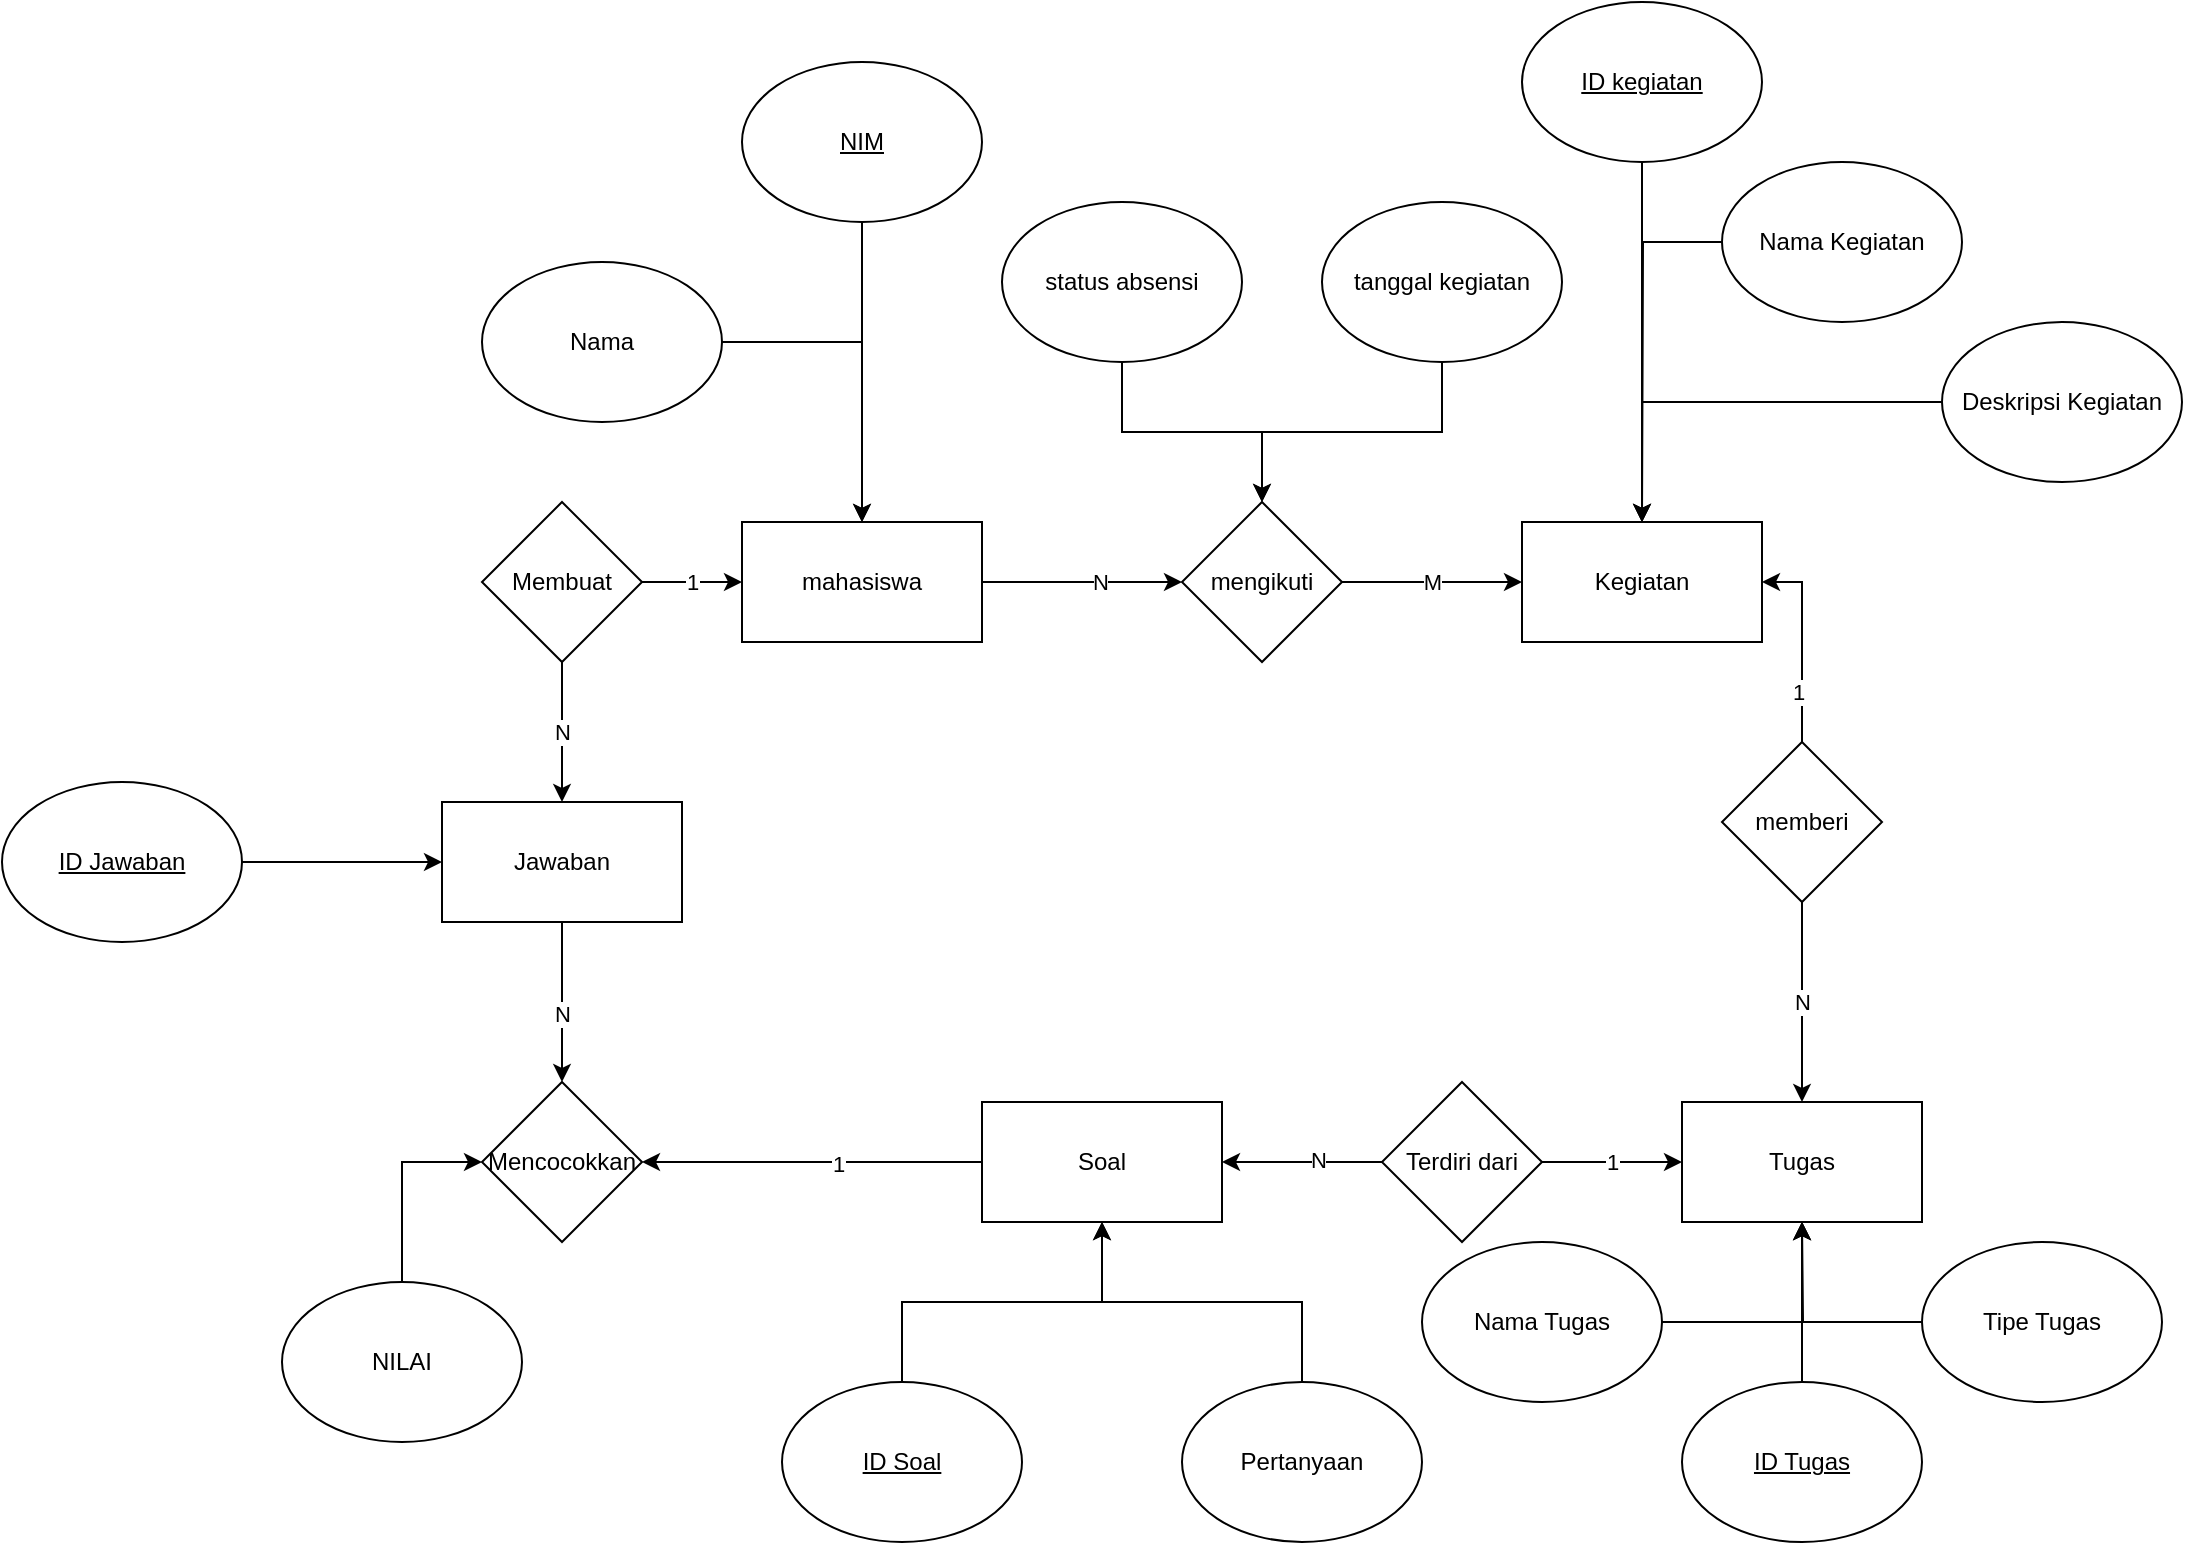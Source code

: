 <mxfile version="13.8.0" type="github">
  <diagram id="R2lEEEUBdFMjLlhIrx00" name="Page-1">
    <mxGraphModel dx="2128" dy="1680" grid="1" gridSize="10" guides="1" tooltips="1" connect="1" arrows="1" fold="1" page="1" pageScale="1" pageWidth="850" pageHeight="1100" math="0" shadow="0" extFonts="Permanent Marker^https://fonts.googleapis.com/css?family=Permanent+Marker">
      <root>
        <mxCell id="0" />
        <mxCell id="1" parent="0" />
        <mxCell id="_s9oZ-bbM6Bx9j_4jCta-14" value="M" style="edgeStyle=orthogonalEdgeStyle;rounded=0;orthogonalLoop=1;jettySize=auto;html=1;entryX=0;entryY=0.5;entryDx=0;entryDy=0;" parent="1" source="_s9oZ-bbM6Bx9j_4jCta-1" target="_s9oZ-bbM6Bx9j_4jCta-13" edge="1">
          <mxGeometry relative="1" as="geometry" />
        </mxCell>
        <mxCell id="_s9oZ-bbM6Bx9j_4jCta-1" value="mengikuti" style="rhombus;whiteSpace=wrap;html=1;" parent="1" vertex="1">
          <mxGeometry x="440" y="130" width="80" height="80" as="geometry" />
        </mxCell>
        <mxCell id="_s9oZ-bbM6Bx9j_4jCta-5" style="edgeStyle=orthogonalEdgeStyle;rounded=0;orthogonalLoop=1;jettySize=auto;html=1;entryX=0.5;entryY=0;entryDx=0;entryDy=0;" parent="1" source="_s9oZ-bbM6Bx9j_4jCta-4" target="_s9oZ-bbM6Bx9j_4jCta-1" edge="1">
          <mxGeometry relative="1" as="geometry" />
        </mxCell>
        <mxCell id="_s9oZ-bbM6Bx9j_4jCta-4" value="status absensi" style="ellipse;whiteSpace=wrap;html=1;" parent="1" vertex="1">
          <mxGeometry x="350" y="-20" width="120" height="80" as="geometry" />
        </mxCell>
        <mxCell id="_s9oZ-bbM6Bx9j_4jCta-7" style="edgeStyle=orthogonalEdgeStyle;rounded=0;orthogonalLoop=1;jettySize=auto;html=1;entryX=0.5;entryY=0;entryDx=0;entryDy=0;" parent="1" source="_s9oZ-bbM6Bx9j_4jCta-6" target="_s9oZ-bbM6Bx9j_4jCta-1" edge="1">
          <mxGeometry relative="1" as="geometry" />
        </mxCell>
        <mxCell id="_s9oZ-bbM6Bx9j_4jCta-6" value="tanggal kegiatan" style="ellipse;whiteSpace=wrap;html=1;" parent="1" vertex="1">
          <mxGeometry x="510" y="-20" width="120" height="80" as="geometry" />
        </mxCell>
        <mxCell id="_s9oZ-bbM6Bx9j_4jCta-15" style="edgeStyle=orthogonalEdgeStyle;rounded=0;orthogonalLoop=1;jettySize=auto;html=1;entryX=1;entryY=0.5;entryDx=0;entryDy=0;" parent="1" source="_s9oZ-bbM6Bx9j_4jCta-8" target="_s9oZ-bbM6Bx9j_4jCta-13" edge="1">
          <mxGeometry relative="1" as="geometry" />
        </mxCell>
        <mxCell id="_s9oZ-bbM6Bx9j_4jCta-65" value="1" style="edgeLabel;html=1;align=center;verticalAlign=middle;resizable=0;points=[];" parent="_s9oZ-bbM6Bx9j_4jCta-15" vertex="1" connectable="0">
          <mxGeometry x="-0.49" y="2" relative="1" as="geometry">
            <mxPoint as="offset" />
          </mxGeometry>
        </mxCell>
        <mxCell id="_s9oZ-bbM6Bx9j_4jCta-17" value="N" style="edgeStyle=orthogonalEdgeStyle;rounded=0;orthogonalLoop=1;jettySize=auto;html=1;entryX=0.5;entryY=0;entryDx=0;entryDy=0;" parent="1" source="_s9oZ-bbM6Bx9j_4jCta-8" target="_s9oZ-bbM6Bx9j_4jCta-16" edge="1">
          <mxGeometry relative="1" as="geometry" />
        </mxCell>
        <mxCell id="_s9oZ-bbM6Bx9j_4jCta-8" value="memberi" style="rhombus;whiteSpace=wrap;html=1;" parent="1" vertex="1">
          <mxGeometry x="710" y="250" width="80" height="80" as="geometry" />
        </mxCell>
        <mxCell id="_s9oZ-bbM6Bx9j_4jCta-12" value="" style="edgeStyle=orthogonalEdgeStyle;rounded=0;orthogonalLoop=1;jettySize=auto;html=1;" parent="1" source="_s9oZ-bbM6Bx9j_4jCta-11" target="_s9oZ-bbM6Bx9j_4jCta-1" edge="1">
          <mxGeometry relative="1" as="geometry">
            <Array as="points">
              <mxPoint x="380" y="170" />
              <mxPoint x="380" y="170" />
            </Array>
          </mxGeometry>
        </mxCell>
        <mxCell id="_s9oZ-bbM6Bx9j_4jCta-64" value="N" style="edgeLabel;html=1;align=center;verticalAlign=middle;resizable=0;points=[];" parent="_s9oZ-bbM6Bx9j_4jCta-12" vertex="1" connectable="0">
          <mxGeometry x="0.173" relative="1" as="geometry">
            <mxPoint as="offset" />
          </mxGeometry>
        </mxCell>
        <mxCell id="_s9oZ-bbM6Bx9j_4jCta-11" value="mahasiswa" style="rounded=0;whiteSpace=wrap;html=1;" parent="1" vertex="1">
          <mxGeometry x="220" y="140" width="120" height="60" as="geometry" />
        </mxCell>
        <mxCell id="_s9oZ-bbM6Bx9j_4jCta-13" value="Kegiatan" style="rounded=0;whiteSpace=wrap;html=1;" parent="1" vertex="1">
          <mxGeometry x="610" y="140" width="120" height="60" as="geometry" />
        </mxCell>
        <mxCell id="_s9oZ-bbM6Bx9j_4jCta-16" value="Tugas" style="rounded=0;whiteSpace=wrap;html=1;" parent="1" vertex="1">
          <mxGeometry x="690" y="430" width="120" height="60" as="geometry" />
        </mxCell>
        <mxCell id="_s9oZ-bbM6Bx9j_4jCta-19" value="1" style="edgeStyle=orthogonalEdgeStyle;rounded=0;orthogonalLoop=1;jettySize=auto;html=1;" parent="1" source="_s9oZ-bbM6Bx9j_4jCta-18" target="_s9oZ-bbM6Bx9j_4jCta-16" edge="1">
          <mxGeometry relative="1" as="geometry" />
        </mxCell>
        <mxCell id="_s9oZ-bbM6Bx9j_4jCta-21" style="edgeStyle=orthogonalEdgeStyle;rounded=0;orthogonalLoop=1;jettySize=auto;html=1;entryX=1;entryY=0.5;entryDx=0;entryDy=0;" parent="1" source="_s9oZ-bbM6Bx9j_4jCta-18" target="_s9oZ-bbM6Bx9j_4jCta-20" edge="1">
          <mxGeometry relative="1" as="geometry" />
        </mxCell>
        <mxCell id="_s9oZ-bbM6Bx9j_4jCta-66" value="N" style="edgeLabel;html=1;align=center;verticalAlign=middle;resizable=0;points=[];" parent="_s9oZ-bbM6Bx9j_4jCta-21" vertex="1" connectable="0">
          <mxGeometry x="-0.187" y="-1" relative="1" as="geometry">
            <mxPoint as="offset" />
          </mxGeometry>
        </mxCell>
        <mxCell id="_s9oZ-bbM6Bx9j_4jCta-18" value="Terdiri dari" style="rhombus;whiteSpace=wrap;html=1;" parent="1" vertex="1">
          <mxGeometry x="540" y="420" width="80" height="80" as="geometry" />
        </mxCell>
        <mxCell id="_s9oZ-bbM6Bx9j_4jCta-25" style="edgeStyle=orthogonalEdgeStyle;rounded=0;orthogonalLoop=1;jettySize=auto;html=1;entryX=1;entryY=0.5;entryDx=0;entryDy=0;" parent="1" source="_s9oZ-bbM6Bx9j_4jCta-20" target="_s9oZ-bbM6Bx9j_4jCta-24" edge="1">
          <mxGeometry relative="1" as="geometry" />
        </mxCell>
        <mxCell id="_s9oZ-bbM6Bx9j_4jCta-67" value="1" style="edgeLabel;html=1;align=center;verticalAlign=middle;resizable=0;points=[];" parent="_s9oZ-bbM6Bx9j_4jCta-25" vertex="1" connectable="0">
          <mxGeometry x="-0.151" y="1" relative="1" as="geometry">
            <mxPoint as="offset" />
          </mxGeometry>
        </mxCell>
        <mxCell id="_s9oZ-bbM6Bx9j_4jCta-20" value="Soal" style="rounded=0;whiteSpace=wrap;html=1;" parent="1" vertex="1">
          <mxGeometry x="340" y="430" width="120" height="60" as="geometry" />
        </mxCell>
        <mxCell id="_s9oZ-bbM6Bx9j_4jCta-26" style="edgeStyle=orthogonalEdgeStyle;rounded=0;orthogonalLoop=1;jettySize=auto;html=1;" parent="1" source="_s9oZ-bbM6Bx9j_4jCta-22" target="_s9oZ-bbM6Bx9j_4jCta-24" edge="1">
          <mxGeometry relative="1" as="geometry" />
        </mxCell>
        <mxCell id="_s9oZ-bbM6Bx9j_4jCta-68" value="N" style="edgeLabel;html=1;align=center;verticalAlign=middle;resizable=0;points=[];" parent="_s9oZ-bbM6Bx9j_4jCta-26" vertex="1" connectable="0">
          <mxGeometry x="0.156" relative="1" as="geometry">
            <mxPoint as="offset" />
          </mxGeometry>
        </mxCell>
        <mxCell id="_s9oZ-bbM6Bx9j_4jCta-22" value="Jawaban" style="rounded=0;whiteSpace=wrap;html=1;" parent="1" vertex="1">
          <mxGeometry x="70" y="280" width="120" height="60" as="geometry" />
        </mxCell>
        <mxCell id="_s9oZ-bbM6Bx9j_4jCta-28" value="1" style="edgeStyle=orthogonalEdgeStyle;rounded=0;orthogonalLoop=1;jettySize=auto;html=1;entryX=0;entryY=0.5;entryDx=0;entryDy=0;" parent="1" source="_s9oZ-bbM6Bx9j_4jCta-23" target="_s9oZ-bbM6Bx9j_4jCta-11" edge="1">
          <mxGeometry relative="1" as="geometry" />
        </mxCell>
        <mxCell id="_s9oZ-bbM6Bx9j_4jCta-29" value="N" style="edgeStyle=orthogonalEdgeStyle;rounded=0;orthogonalLoop=1;jettySize=auto;html=1;" parent="1" source="_s9oZ-bbM6Bx9j_4jCta-23" target="_s9oZ-bbM6Bx9j_4jCta-22" edge="1">
          <mxGeometry relative="1" as="geometry" />
        </mxCell>
        <mxCell id="_s9oZ-bbM6Bx9j_4jCta-23" value="Membuat" style="rhombus;whiteSpace=wrap;html=1;" parent="1" vertex="1">
          <mxGeometry x="90" y="130" width="80" height="80" as="geometry" />
        </mxCell>
        <mxCell id="_s9oZ-bbM6Bx9j_4jCta-24" value="Mencocokkan" style="rhombus;whiteSpace=wrap;html=1;" parent="1" vertex="1">
          <mxGeometry x="90" y="420" width="80" height="80" as="geometry" />
        </mxCell>
        <mxCell id="_s9oZ-bbM6Bx9j_4jCta-36" style="edgeStyle=orthogonalEdgeStyle;rounded=0;orthogonalLoop=1;jettySize=auto;html=1;entryX=0.5;entryY=0;entryDx=0;entryDy=0;" parent="1" source="_s9oZ-bbM6Bx9j_4jCta-30" target="_s9oZ-bbM6Bx9j_4jCta-11" edge="1">
          <mxGeometry relative="1" as="geometry" />
        </mxCell>
        <mxCell id="_s9oZ-bbM6Bx9j_4jCta-30" value="Nama" style="ellipse;whiteSpace=wrap;html=1;" parent="1" vertex="1">
          <mxGeometry x="90" y="10" width="120" height="80" as="geometry" />
        </mxCell>
        <mxCell id="_s9oZ-bbM6Bx9j_4jCta-34" style="edgeStyle=orthogonalEdgeStyle;rounded=0;orthogonalLoop=1;jettySize=auto;html=1;" parent="1" source="_s9oZ-bbM6Bx9j_4jCta-31" target="_s9oZ-bbM6Bx9j_4jCta-11" edge="1">
          <mxGeometry relative="1" as="geometry" />
        </mxCell>
        <mxCell id="_s9oZ-bbM6Bx9j_4jCta-31" value="&lt;u&gt;NIM&lt;/u&gt;" style="ellipse;whiteSpace=wrap;html=1;" parent="1" vertex="1">
          <mxGeometry x="220" y="-90" width="120" height="80" as="geometry" />
        </mxCell>
        <mxCell id="_s9oZ-bbM6Bx9j_4jCta-40" style="edgeStyle=orthogonalEdgeStyle;rounded=0;orthogonalLoop=1;jettySize=auto;html=1;entryX=0.5;entryY=0;entryDx=0;entryDy=0;" parent="1" source="_s9oZ-bbM6Bx9j_4jCta-37" target="_s9oZ-bbM6Bx9j_4jCta-13" edge="1">
          <mxGeometry relative="1" as="geometry" />
        </mxCell>
        <mxCell id="_s9oZ-bbM6Bx9j_4jCta-37" value="&lt;u&gt;ID kegiatan&lt;/u&gt;" style="ellipse;whiteSpace=wrap;html=1;" parent="1" vertex="1">
          <mxGeometry x="610" y="-120" width="120" height="80" as="geometry" />
        </mxCell>
        <mxCell id="_s9oZ-bbM6Bx9j_4jCta-41" style="edgeStyle=orthogonalEdgeStyle;rounded=0;orthogonalLoop=1;jettySize=auto;html=1;" parent="1" source="_s9oZ-bbM6Bx9j_4jCta-38" edge="1">
          <mxGeometry relative="1" as="geometry">
            <mxPoint x="670" y="140" as="targetPoint" />
          </mxGeometry>
        </mxCell>
        <mxCell id="_s9oZ-bbM6Bx9j_4jCta-38" value="Nama Kegiatan" style="ellipse;whiteSpace=wrap;html=1;" parent="1" vertex="1">
          <mxGeometry x="710" y="-40" width="120" height="80" as="geometry" />
        </mxCell>
        <mxCell id="_s9oZ-bbM6Bx9j_4jCta-42" style="edgeStyle=orthogonalEdgeStyle;rounded=0;orthogonalLoop=1;jettySize=auto;html=1;entryX=0.5;entryY=0;entryDx=0;entryDy=0;" parent="1" source="_s9oZ-bbM6Bx9j_4jCta-39" target="_s9oZ-bbM6Bx9j_4jCta-13" edge="1">
          <mxGeometry relative="1" as="geometry" />
        </mxCell>
        <mxCell id="_s9oZ-bbM6Bx9j_4jCta-39" value="Deskripsi Kegiatan" style="ellipse;whiteSpace=wrap;html=1;" parent="1" vertex="1">
          <mxGeometry x="820" y="40" width="120" height="80" as="geometry" />
        </mxCell>
        <mxCell id="_s9oZ-bbM6Bx9j_4jCta-47" style="edgeStyle=orthogonalEdgeStyle;rounded=0;orthogonalLoop=1;jettySize=auto;html=1;" parent="1" source="_s9oZ-bbM6Bx9j_4jCta-43" target="_s9oZ-bbM6Bx9j_4jCta-16" edge="1">
          <mxGeometry relative="1" as="geometry" />
        </mxCell>
        <mxCell id="_s9oZ-bbM6Bx9j_4jCta-43" value="Nama Tugas" style="ellipse;whiteSpace=wrap;html=1;" parent="1" vertex="1">
          <mxGeometry x="560" y="500" width="120" height="80" as="geometry" />
        </mxCell>
        <mxCell id="_s9oZ-bbM6Bx9j_4jCta-50" style="edgeStyle=orthogonalEdgeStyle;rounded=0;orthogonalLoop=1;jettySize=auto;html=1;" parent="1" source="_s9oZ-bbM6Bx9j_4jCta-44" edge="1">
          <mxGeometry relative="1" as="geometry">
            <mxPoint x="750" y="490" as="targetPoint" />
          </mxGeometry>
        </mxCell>
        <mxCell id="_s9oZ-bbM6Bx9j_4jCta-44" value="Tipe Tugas" style="ellipse;whiteSpace=wrap;html=1;" parent="1" vertex="1">
          <mxGeometry x="810" y="500" width="120" height="80" as="geometry" />
        </mxCell>
        <mxCell id="_s9oZ-bbM6Bx9j_4jCta-51" style="edgeStyle=orthogonalEdgeStyle;rounded=0;orthogonalLoop=1;jettySize=auto;html=1;entryX=0.5;entryY=1;entryDx=0;entryDy=0;" parent="1" source="_s9oZ-bbM6Bx9j_4jCta-46" target="_s9oZ-bbM6Bx9j_4jCta-16" edge="1">
          <mxGeometry relative="1" as="geometry" />
        </mxCell>
        <mxCell id="_s9oZ-bbM6Bx9j_4jCta-46" value="&lt;u&gt;ID Tugas&lt;/u&gt;" style="ellipse;whiteSpace=wrap;html=1;" parent="1" vertex="1">
          <mxGeometry x="690" y="570" width="120" height="80" as="geometry" />
        </mxCell>
        <mxCell id="_s9oZ-bbM6Bx9j_4jCta-56" style="edgeStyle=orthogonalEdgeStyle;rounded=0;orthogonalLoop=1;jettySize=auto;html=1;entryX=0.5;entryY=1;entryDx=0;entryDy=0;" parent="1" source="_s9oZ-bbM6Bx9j_4jCta-52" target="_s9oZ-bbM6Bx9j_4jCta-20" edge="1">
          <mxGeometry relative="1" as="geometry" />
        </mxCell>
        <mxCell id="_s9oZ-bbM6Bx9j_4jCta-52" value="&lt;u&gt;ID Soal&lt;/u&gt;" style="ellipse;whiteSpace=wrap;html=1;" parent="1" vertex="1">
          <mxGeometry x="240" y="570" width="120" height="80" as="geometry" />
        </mxCell>
        <mxCell id="_s9oZ-bbM6Bx9j_4jCta-55" style="edgeStyle=orthogonalEdgeStyle;rounded=0;orthogonalLoop=1;jettySize=auto;html=1;entryX=0.5;entryY=1;entryDx=0;entryDy=0;" parent="1" source="_s9oZ-bbM6Bx9j_4jCta-53" target="_s9oZ-bbM6Bx9j_4jCta-20" edge="1">
          <mxGeometry relative="1" as="geometry" />
        </mxCell>
        <mxCell id="_s9oZ-bbM6Bx9j_4jCta-53" value="Pertanyaan" style="ellipse;whiteSpace=wrap;html=1;" parent="1" vertex="1">
          <mxGeometry x="440" y="570" width="120" height="80" as="geometry" />
        </mxCell>
        <mxCell id="_s9oZ-bbM6Bx9j_4jCta-58" style="edgeStyle=orthogonalEdgeStyle;rounded=0;orthogonalLoop=1;jettySize=auto;html=1;entryX=0;entryY=0.5;entryDx=0;entryDy=0;" parent="1" source="_s9oZ-bbM6Bx9j_4jCta-57" target="_s9oZ-bbM6Bx9j_4jCta-24" edge="1">
          <mxGeometry relative="1" as="geometry" />
        </mxCell>
        <mxCell id="_s9oZ-bbM6Bx9j_4jCta-57" value="NILAI" style="ellipse;whiteSpace=wrap;html=1;" parent="1" vertex="1">
          <mxGeometry x="-10" y="520" width="120" height="80" as="geometry" />
        </mxCell>
        <mxCell id="_s9oZ-bbM6Bx9j_4jCta-61" style="edgeStyle=orthogonalEdgeStyle;rounded=0;orthogonalLoop=1;jettySize=auto;html=1;entryX=0;entryY=0.5;entryDx=0;entryDy=0;" parent="1" source="_s9oZ-bbM6Bx9j_4jCta-59" target="_s9oZ-bbM6Bx9j_4jCta-22" edge="1">
          <mxGeometry relative="1" as="geometry" />
        </mxCell>
        <mxCell id="_s9oZ-bbM6Bx9j_4jCta-59" value="&lt;u&gt;ID Jawaban&lt;/u&gt;" style="ellipse;whiteSpace=wrap;html=1;" parent="1" vertex="1">
          <mxGeometry x="-150" y="270" width="120" height="80" as="geometry" />
        </mxCell>
      </root>
    </mxGraphModel>
  </diagram>
</mxfile>

